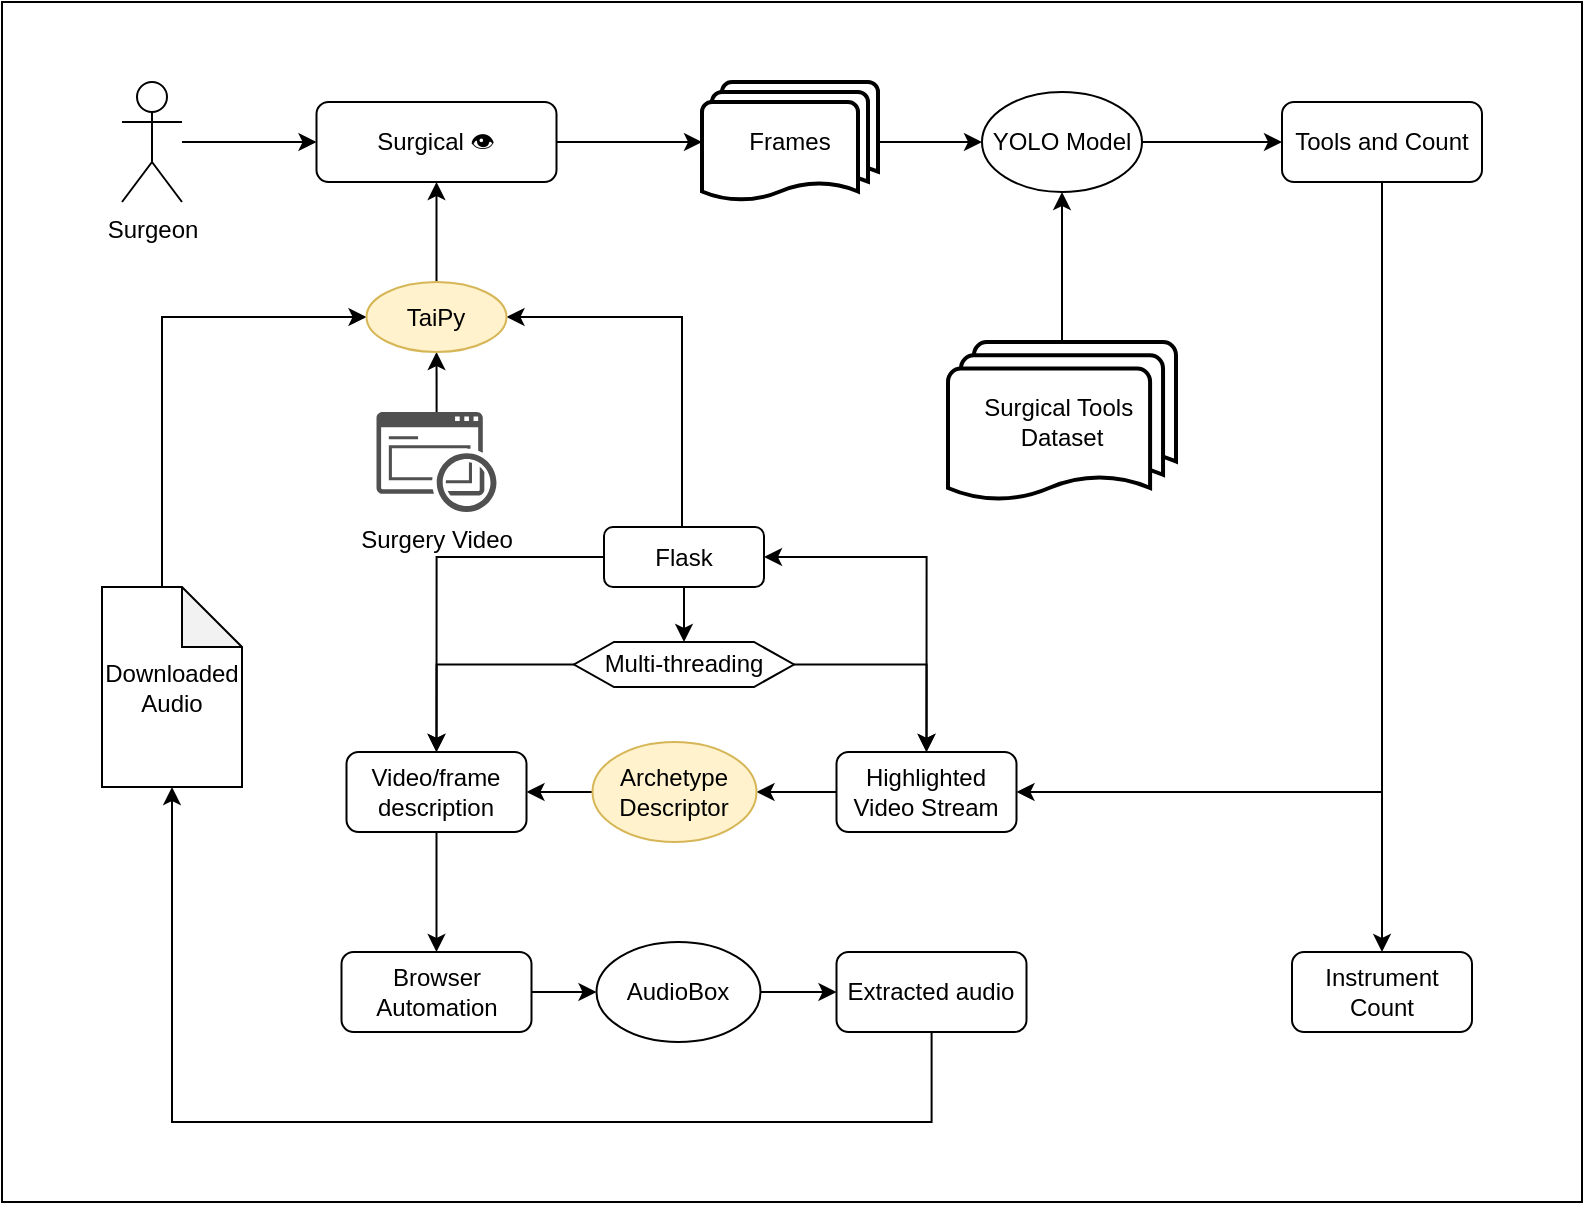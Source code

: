 <mxfile version="23.0.2" type="device">
  <diagram id="C5RBs43oDa-KdzZeNtuy" name="Page-1">
    <mxGraphModel dx="1235" dy="1900" grid="1" gridSize="10" guides="1" tooltips="1" connect="1" arrows="1" fold="1" page="1" pageScale="1" pageWidth="827" pageHeight="1169" math="0" shadow="0">
      <root>
        <mxCell id="WIyWlLk6GJQsqaUBKTNV-0" />
        <mxCell id="WIyWlLk6GJQsqaUBKTNV-1" parent="WIyWlLk6GJQsqaUBKTNV-0" />
        <mxCell id="WIyWlLk6GJQsqaUBKTNV-3" value="Surgical 👁️" style="rounded=1;whiteSpace=wrap;html=1;fontSize=12;glass=0;strokeWidth=1;shadow=0;" parent="WIyWlLk6GJQsqaUBKTNV-1" vertex="1">
          <mxGeometry x="157.25" y="40" width="120" height="40" as="geometry" />
        </mxCell>
        <mxCell id="rotK4lt1HQvz8-j532BF-1" style="edgeStyle=orthogonalEdgeStyle;rounded=0;orthogonalLoop=1;jettySize=auto;html=1;entryX=0;entryY=0.5;entryDx=0;entryDy=0;" edge="1" parent="WIyWlLk6GJQsqaUBKTNV-1" source="rotK4lt1HQvz8-j532BF-0" target="WIyWlLk6GJQsqaUBKTNV-3">
          <mxGeometry relative="1" as="geometry" />
        </mxCell>
        <mxCell id="rotK4lt1HQvz8-j532BF-0" value="Surgeon" style="shape=umlActor;verticalLabelPosition=bottom;verticalAlign=top;html=1;outlineConnect=0;" vertex="1" parent="WIyWlLk6GJQsqaUBKTNV-1">
          <mxGeometry x="60" y="30" width="30" height="60" as="geometry" />
        </mxCell>
        <mxCell id="rotK4lt1HQvz8-j532BF-13" style="edgeStyle=orthogonalEdgeStyle;rounded=0;orthogonalLoop=1;jettySize=auto;html=1;entryX=0.5;entryY=1;entryDx=0;entryDy=0;" edge="1" parent="WIyWlLk6GJQsqaUBKTNV-1" source="rotK4lt1HQvz8-j532BF-6" target="rotK4lt1HQvz8-j532BF-11">
          <mxGeometry relative="1" as="geometry" />
        </mxCell>
        <mxCell id="rotK4lt1HQvz8-j532BF-6" value="Surgical Tools&amp;nbsp;&lt;br&gt;Dataset" style="strokeWidth=2;html=1;shape=mxgraph.flowchart.multi-document;whiteSpace=wrap;" vertex="1" parent="WIyWlLk6GJQsqaUBKTNV-1">
          <mxGeometry x="473" y="160" width="114" height="80" as="geometry" />
        </mxCell>
        <mxCell id="rotK4lt1HQvz8-j532BF-60" style="edgeStyle=orthogonalEdgeStyle;rounded=0;orthogonalLoop=1;jettySize=auto;html=1;entryX=0.5;entryY=1;entryDx=0;entryDy=0;" edge="1" parent="WIyWlLk6GJQsqaUBKTNV-1" source="rotK4lt1HQvz8-j532BF-9" target="rotK4lt1HQvz8-j532BF-56">
          <mxGeometry relative="1" as="geometry" />
        </mxCell>
        <mxCell id="rotK4lt1HQvz8-j532BF-9" value="Surgery Video" style="sketch=0;pointerEvents=1;shadow=0;dashed=0;html=1;strokeColor=none;fillColor=#505050;labelPosition=center;verticalLabelPosition=bottom;verticalAlign=top;outlineConnect=0;align=center;shape=mxgraph.office.concepts.video_form;" vertex="1" parent="WIyWlLk6GJQsqaUBKTNV-1">
          <mxGeometry x="187.25" y="195" width="60" height="50" as="geometry" />
        </mxCell>
        <mxCell id="rotK4lt1HQvz8-j532BF-12" style="edgeStyle=orthogonalEdgeStyle;rounded=0;orthogonalLoop=1;jettySize=auto;html=1;entryX=0;entryY=0.5;entryDx=0;entryDy=0;" edge="1" parent="WIyWlLk6GJQsqaUBKTNV-1" source="rotK4lt1HQvz8-j532BF-10" target="rotK4lt1HQvz8-j532BF-11">
          <mxGeometry relative="1" as="geometry" />
        </mxCell>
        <mxCell id="rotK4lt1HQvz8-j532BF-10" value="Frames" style="strokeWidth=2;html=1;shape=mxgraph.flowchart.multi-document;whiteSpace=wrap;" vertex="1" parent="WIyWlLk6GJQsqaUBKTNV-1">
          <mxGeometry x="350" y="30" width="88" height="60" as="geometry" />
        </mxCell>
        <mxCell id="rotK4lt1HQvz8-j532BF-66" style="edgeStyle=orthogonalEdgeStyle;rounded=0;orthogonalLoop=1;jettySize=auto;html=1;entryX=0;entryY=0.5;entryDx=0;entryDy=0;" edge="1" parent="WIyWlLk6GJQsqaUBKTNV-1" source="rotK4lt1HQvz8-j532BF-11" target="rotK4lt1HQvz8-j532BF-15">
          <mxGeometry relative="1" as="geometry" />
        </mxCell>
        <mxCell id="rotK4lt1HQvz8-j532BF-11" value="YOLO Model" style="ellipse;whiteSpace=wrap;html=1;" vertex="1" parent="WIyWlLk6GJQsqaUBKTNV-1">
          <mxGeometry x="490" y="35" width="80" height="50" as="geometry" />
        </mxCell>
        <mxCell id="rotK4lt1HQvz8-j532BF-46" style="edgeStyle=orthogonalEdgeStyle;rounded=0;orthogonalLoop=1;jettySize=auto;html=1;" edge="1" parent="WIyWlLk6GJQsqaUBKTNV-1" source="rotK4lt1HQvz8-j532BF-15" target="rotK4lt1HQvz8-j532BF-45">
          <mxGeometry relative="1" as="geometry" />
        </mxCell>
        <mxCell id="rotK4lt1HQvz8-j532BF-49" style="edgeStyle=orthogonalEdgeStyle;rounded=0;orthogonalLoop=1;jettySize=auto;html=1;entryX=1;entryY=0.5;entryDx=0;entryDy=0;" edge="1" parent="WIyWlLk6GJQsqaUBKTNV-1" source="rotK4lt1HQvz8-j532BF-15" target="rotK4lt1HQvz8-j532BF-24">
          <mxGeometry relative="1" as="geometry">
            <Array as="points">
              <mxPoint x="690" y="385" />
            </Array>
          </mxGeometry>
        </mxCell>
        <mxCell id="rotK4lt1HQvz8-j532BF-15" value="Tools and Count" style="rounded=1;whiteSpace=wrap;html=1;" vertex="1" parent="WIyWlLk6GJQsqaUBKTNV-1">
          <mxGeometry x="640" y="40" width="100" height="40" as="geometry" />
        </mxCell>
        <mxCell id="rotK4lt1HQvz8-j532BF-22" style="edgeStyle=orthogonalEdgeStyle;rounded=0;orthogonalLoop=1;jettySize=auto;html=1;entryX=0.5;entryY=0;entryDx=0;entryDy=0;" edge="1" parent="WIyWlLk6GJQsqaUBKTNV-1" source="rotK4lt1HQvz8-j532BF-20" target="rotK4lt1HQvz8-j532BF-28">
          <mxGeometry relative="1" as="geometry">
            <mxPoint x="260" y="312.5" as="targetPoint" />
          </mxGeometry>
        </mxCell>
        <mxCell id="rotK4lt1HQvz8-j532BF-23" style="edgeStyle=orthogonalEdgeStyle;rounded=0;orthogonalLoop=1;jettySize=auto;html=1;entryX=0.5;entryY=0;entryDx=0;entryDy=0;startArrow=classic;startFill=1;" edge="1" parent="WIyWlLk6GJQsqaUBKTNV-1" source="rotK4lt1HQvz8-j532BF-20" target="rotK4lt1HQvz8-j532BF-24">
          <mxGeometry relative="1" as="geometry">
            <mxPoint x="460" y="322.5" as="targetPoint" />
          </mxGeometry>
        </mxCell>
        <mxCell id="rotK4lt1HQvz8-j532BF-50" style="edgeStyle=orthogonalEdgeStyle;rounded=0;orthogonalLoop=1;jettySize=auto;html=1;exitX=0.5;exitY=1;exitDx=0;exitDy=0;entryX=0.5;entryY=0;entryDx=0;entryDy=0;" edge="1" parent="WIyWlLk6GJQsqaUBKTNV-1" source="rotK4lt1HQvz8-j532BF-20" target="rotK4lt1HQvz8-j532BF-48">
          <mxGeometry relative="1" as="geometry" />
        </mxCell>
        <mxCell id="rotK4lt1HQvz8-j532BF-61" style="edgeStyle=orthogonalEdgeStyle;rounded=0;orthogonalLoop=1;jettySize=auto;html=1;entryX=1;entryY=0.5;entryDx=0;entryDy=0;" edge="1" parent="WIyWlLk6GJQsqaUBKTNV-1" source="rotK4lt1HQvz8-j532BF-20" target="rotK4lt1HQvz8-j532BF-56">
          <mxGeometry relative="1" as="geometry">
            <Array as="points">
              <mxPoint x="340" y="148" />
            </Array>
          </mxGeometry>
        </mxCell>
        <mxCell id="rotK4lt1HQvz8-j532BF-20" value="Flask" style="rounded=1;whiteSpace=wrap;html=1;" vertex="1" parent="WIyWlLk6GJQsqaUBKTNV-1">
          <mxGeometry x="301" y="252.5" width="80" height="30" as="geometry" />
        </mxCell>
        <mxCell id="rotK4lt1HQvz8-j532BF-27" style="edgeStyle=orthogonalEdgeStyle;rounded=0;orthogonalLoop=1;jettySize=auto;html=1;" edge="1" parent="WIyWlLk6GJQsqaUBKTNV-1" source="rotK4lt1HQvz8-j532BF-24" target="rotK4lt1HQvz8-j532BF-25">
          <mxGeometry relative="1" as="geometry" />
        </mxCell>
        <mxCell id="rotK4lt1HQvz8-j532BF-24" value="Highlighted Video Stream" style="rounded=1;whiteSpace=wrap;html=1;" vertex="1" parent="WIyWlLk6GJQsqaUBKTNV-1">
          <mxGeometry x="417.25" y="365" width="90" height="40" as="geometry" />
        </mxCell>
        <mxCell id="rotK4lt1HQvz8-j532BF-30" style="edgeStyle=orthogonalEdgeStyle;rounded=0;orthogonalLoop=1;jettySize=auto;html=1;entryX=1;entryY=0.5;entryDx=0;entryDy=0;" edge="1" parent="WIyWlLk6GJQsqaUBKTNV-1" source="rotK4lt1HQvz8-j532BF-25" target="rotK4lt1HQvz8-j532BF-28">
          <mxGeometry relative="1" as="geometry" />
        </mxCell>
        <mxCell id="rotK4lt1HQvz8-j532BF-25" value="Archetype Descriptor" style="ellipse;whiteSpace=wrap;html=1;fillColor=#fff2cc;strokeColor=#d6b656;" vertex="1" parent="WIyWlLk6GJQsqaUBKTNV-1">
          <mxGeometry x="295.25" y="360" width="82" height="50" as="geometry" />
        </mxCell>
        <mxCell id="rotK4lt1HQvz8-j532BF-33" style="edgeStyle=orthogonalEdgeStyle;rounded=0;orthogonalLoop=1;jettySize=auto;html=1;" edge="1" parent="WIyWlLk6GJQsqaUBKTNV-1" source="rotK4lt1HQvz8-j532BF-28" target="rotK4lt1HQvz8-j532BF-32">
          <mxGeometry relative="1" as="geometry" />
        </mxCell>
        <mxCell id="rotK4lt1HQvz8-j532BF-28" value="Video/frame description" style="rounded=1;whiteSpace=wrap;html=1;" vertex="1" parent="WIyWlLk6GJQsqaUBKTNV-1">
          <mxGeometry x="172.25" y="365" width="90" height="40" as="geometry" />
        </mxCell>
        <mxCell id="rotK4lt1HQvz8-j532BF-35" style="edgeStyle=orthogonalEdgeStyle;rounded=0;orthogonalLoop=1;jettySize=auto;html=1;entryX=0;entryY=0.5;entryDx=0;entryDy=0;" edge="1" parent="WIyWlLk6GJQsqaUBKTNV-1" source="rotK4lt1HQvz8-j532BF-32" target="rotK4lt1HQvz8-j532BF-34">
          <mxGeometry relative="1" as="geometry" />
        </mxCell>
        <mxCell id="rotK4lt1HQvz8-j532BF-32" value="Browser Automation" style="rounded=1;whiteSpace=wrap;html=1;" vertex="1" parent="WIyWlLk6GJQsqaUBKTNV-1">
          <mxGeometry x="169.75" y="465" width="95" height="40" as="geometry" />
        </mxCell>
        <mxCell id="rotK4lt1HQvz8-j532BF-38" style="edgeStyle=orthogonalEdgeStyle;rounded=0;orthogonalLoop=1;jettySize=auto;html=1;entryX=0;entryY=0.5;entryDx=0;entryDy=0;" edge="1" parent="WIyWlLk6GJQsqaUBKTNV-1" source="rotK4lt1HQvz8-j532BF-34" target="rotK4lt1HQvz8-j532BF-37">
          <mxGeometry relative="1" as="geometry" />
        </mxCell>
        <mxCell id="rotK4lt1HQvz8-j532BF-34" value="AudioBox" style="ellipse;whiteSpace=wrap;html=1;" vertex="1" parent="WIyWlLk6GJQsqaUBKTNV-1">
          <mxGeometry x="297.25" y="460" width="82" height="50" as="geometry" />
        </mxCell>
        <mxCell id="rotK4lt1HQvz8-j532BF-37" value="Extracted audio" style="rounded=1;whiteSpace=wrap;html=1;" vertex="1" parent="WIyWlLk6GJQsqaUBKTNV-1">
          <mxGeometry x="417.25" y="465" width="95" height="40" as="geometry" />
        </mxCell>
        <mxCell id="rotK4lt1HQvz8-j532BF-62" style="edgeStyle=orthogonalEdgeStyle;rounded=0;orthogonalLoop=1;jettySize=auto;html=1;entryX=0;entryY=0.5;entryDx=0;entryDy=0;" edge="1" parent="WIyWlLk6GJQsqaUBKTNV-1" source="rotK4lt1HQvz8-j532BF-42" target="rotK4lt1HQvz8-j532BF-56">
          <mxGeometry relative="1" as="geometry">
            <Array as="points">
              <mxPoint x="80" y="148" />
            </Array>
          </mxGeometry>
        </mxCell>
        <mxCell id="rotK4lt1HQvz8-j532BF-42" value="Downloaded Audio" style="shape=note;whiteSpace=wrap;html=1;backgroundOutline=1;darkOpacity=0.05;" vertex="1" parent="WIyWlLk6GJQsqaUBKTNV-1">
          <mxGeometry x="50" y="282.5" width="70" height="100" as="geometry" />
        </mxCell>
        <mxCell id="rotK4lt1HQvz8-j532BF-45" value="Instrument Count" style="rounded=1;whiteSpace=wrap;html=1;" vertex="1" parent="WIyWlLk6GJQsqaUBKTNV-1">
          <mxGeometry x="645" y="465" width="90" height="40" as="geometry" />
        </mxCell>
        <mxCell id="rotK4lt1HQvz8-j532BF-51" style="edgeStyle=orthogonalEdgeStyle;rounded=0;orthogonalLoop=1;jettySize=auto;html=1;exitX=1;exitY=0.5;exitDx=0;exitDy=0;entryX=0.5;entryY=0;entryDx=0;entryDy=0;" edge="1" parent="WIyWlLk6GJQsqaUBKTNV-1" source="rotK4lt1HQvz8-j532BF-48" target="rotK4lt1HQvz8-j532BF-24">
          <mxGeometry relative="1" as="geometry" />
        </mxCell>
        <mxCell id="rotK4lt1HQvz8-j532BF-52" style="edgeStyle=orthogonalEdgeStyle;rounded=0;orthogonalLoop=1;jettySize=auto;html=1;entryX=0.5;entryY=0;entryDx=0;entryDy=0;" edge="1" parent="WIyWlLk6GJQsqaUBKTNV-1" source="rotK4lt1HQvz8-j532BF-48" target="rotK4lt1HQvz8-j532BF-28">
          <mxGeometry relative="1" as="geometry" />
        </mxCell>
        <mxCell id="rotK4lt1HQvz8-j532BF-48" value="Multi-threading" style="shape=hexagon;perimeter=hexagonPerimeter2;whiteSpace=wrap;html=1;fixedSize=1;" vertex="1" parent="WIyWlLk6GJQsqaUBKTNV-1">
          <mxGeometry x="286" y="310" width="110" height="22.5" as="geometry" />
        </mxCell>
        <mxCell id="rotK4lt1HQvz8-j532BF-54" style="edgeStyle=orthogonalEdgeStyle;rounded=0;orthogonalLoop=1;jettySize=auto;html=1;entryX=0.5;entryY=1;entryDx=0;entryDy=0;entryPerimeter=0;" edge="1" parent="WIyWlLk6GJQsqaUBKTNV-1" source="rotK4lt1HQvz8-j532BF-37" target="rotK4lt1HQvz8-j532BF-42">
          <mxGeometry relative="1" as="geometry">
            <Array as="points">
              <mxPoint x="465" y="550" />
              <mxPoint x="85" y="550" />
            </Array>
          </mxGeometry>
        </mxCell>
        <mxCell id="rotK4lt1HQvz8-j532BF-63" style="edgeStyle=orthogonalEdgeStyle;rounded=0;orthogonalLoop=1;jettySize=auto;html=1;entryX=0.5;entryY=1;entryDx=0;entryDy=0;" edge="1" parent="WIyWlLk6GJQsqaUBKTNV-1" source="rotK4lt1HQvz8-j532BF-56" target="WIyWlLk6GJQsqaUBKTNV-3">
          <mxGeometry relative="1" as="geometry" />
        </mxCell>
        <mxCell id="rotK4lt1HQvz8-j532BF-56" value="TaiPy" style="ellipse;whiteSpace=wrap;html=1;fillColor=#fff2cc;strokeColor=#d6b656;" vertex="1" parent="WIyWlLk6GJQsqaUBKTNV-1">
          <mxGeometry x="182.25" y="130" width="70" height="35" as="geometry" />
        </mxCell>
        <mxCell id="rotK4lt1HQvz8-j532BF-64" style="edgeStyle=orthogonalEdgeStyle;rounded=0;orthogonalLoop=1;jettySize=auto;html=1;entryX=0;entryY=0.5;entryDx=0;entryDy=0;entryPerimeter=0;" edge="1" parent="WIyWlLk6GJQsqaUBKTNV-1" source="WIyWlLk6GJQsqaUBKTNV-3" target="rotK4lt1HQvz8-j532BF-10">
          <mxGeometry relative="1" as="geometry" />
        </mxCell>
        <mxCell id="rotK4lt1HQvz8-j532BF-67" value="" style="rounded=0;whiteSpace=wrap;html=1;strokeOpacity=100;fillOpacity=0;" vertex="1" parent="WIyWlLk6GJQsqaUBKTNV-1">
          <mxGeometry y="-10" width="790" height="600" as="geometry" />
        </mxCell>
      </root>
    </mxGraphModel>
  </diagram>
</mxfile>
